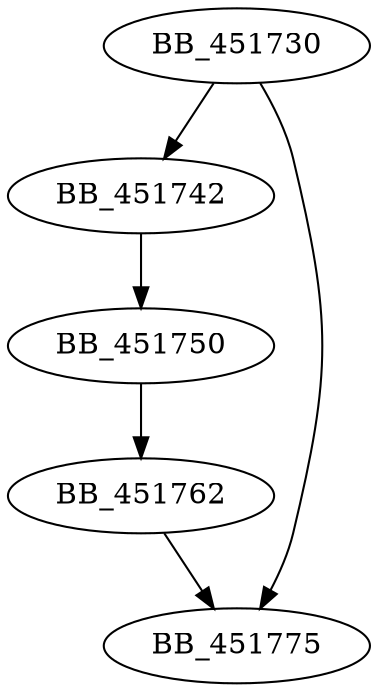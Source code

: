 DiGraph sub_451730{
BB_451730->BB_451742
BB_451730->BB_451775
BB_451742->BB_451750
BB_451750->BB_451762
BB_451762->BB_451775
}
